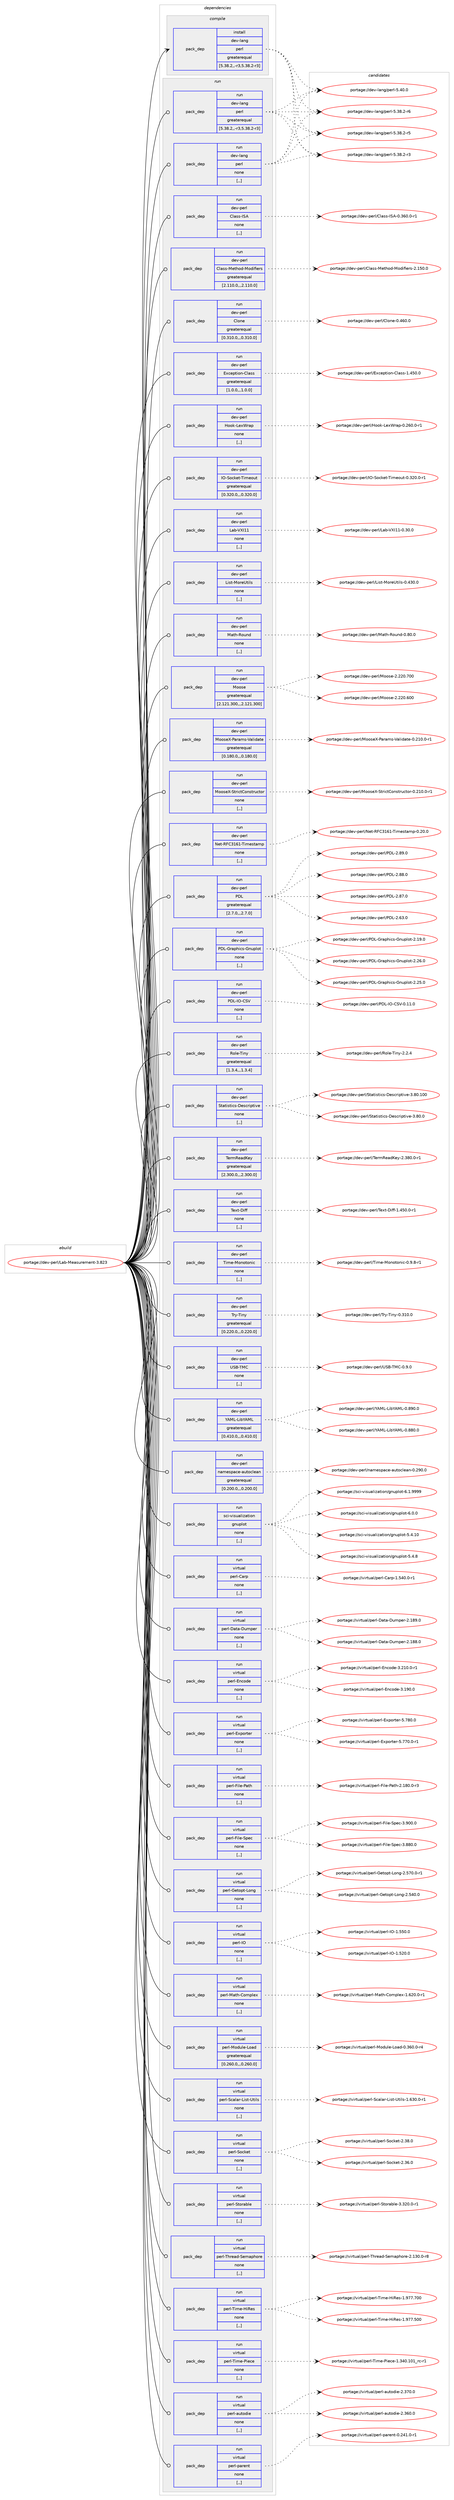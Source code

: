 digraph prolog {

# *************
# Graph options
# *************

newrank=true;
concentrate=true;
compound=true;
graph [rankdir=LR,fontname=Helvetica,fontsize=10,ranksep=1.5];#, ranksep=2.5, nodesep=0.2];
edge  [arrowhead=vee];
node  [fontname=Helvetica,fontsize=10];

# **********
# The ebuild
# **********

subgraph cluster_leftcol {
color=gray;
label=<<i>ebuild</i>>;
id [label="portage://dev-perl/Lab-Measurement-3.823", color=red, width=4, href="../dev-perl/Lab-Measurement-3.823.svg"];
}

# ****************
# The dependencies
# ****************

subgraph cluster_midcol {
color=gray;
label=<<i>dependencies</i>>;
subgraph cluster_compile {
fillcolor="#eeeeee";
style=filled;
label=<<i>compile</i>>;
subgraph pack101261 {
dependency132438 [label=<<TABLE BORDER="0" CELLBORDER="1" CELLSPACING="0" CELLPADDING="4" WIDTH="220"><TR><TD ROWSPAN="6" CELLPADDING="30">pack_dep</TD></TR><TR><TD WIDTH="110">install</TD></TR><TR><TD>dev-lang</TD></TR><TR><TD>perl</TD></TR><TR><TD>greaterequal</TD></TR><TR><TD>[5.38.2,,-r3,5.38.2-r3]</TD></TR></TABLE>>, shape=none, color=blue];
}
id:e -> dependency132438:w [weight=20,style="solid",arrowhead="vee"];
}
subgraph cluster_compileandrun {
fillcolor="#eeeeee";
style=filled;
label=<<i>compile and run</i>>;
}
subgraph cluster_run {
fillcolor="#eeeeee";
style=filled;
label=<<i>run</i>>;
subgraph pack101262 {
dependency132439 [label=<<TABLE BORDER="0" CELLBORDER="1" CELLSPACING="0" CELLPADDING="4" WIDTH="220"><TR><TD ROWSPAN="6" CELLPADDING="30">pack_dep</TD></TR><TR><TD WIDTH="110">run</TD></TR><TR><TD>dev-lang</TD></TR><TR><TD>perl</TD></TR><TR><TD>greaterequal</TD></TR><TR><TD>[5.38.2,,-r3,5.38.2-r3]</TD></TR></TABLE>>, shape=none, color=blue];
}
id:e -> dependency132439:w [weight=20,style="solid",arrowhead="odot"];
subgraph pack101263 {
dependency132440 [label=<<TABLE BORDER="0" CELLBORDER="1" CELLSPACING="0" CELLPADDING="4" WIDTH="220"><TR><TD ROWSPAN="6" CELLPADDING="30">pack_dep</TD></TR><TR><TD WIDTH="110">run</TD></TR><TR><TD>dev-lang</TD></TR><TR><TD>perl</TD></TR><TR><TD>none</TD></TR><TR><TD>[,,]</TD></TR></TABLE>>, shape=none, color=blue];
}
id:e -> dependency132440:w [weight=20,style="solid",arrowhead="odot"];
subgraph pack101264 {
dependency132441 [label=<<TABLE BORDER="0" CELLBORDER="1" CELLSPACING="0" CELLPADDING="4" WIDTH="220"><TR><TD ROWSPAN="6" CELLPADDING="30">pack_dep</TD></TR><TR><TD WIDTH="110">run</TD></TR><TR><TD>dev-perl</TD></TR><TR><TD>Class-ISA</TD></TR><TR><TD>none</TD></TR><TR><TD>[,,]</TD></TR></TABLE>>, shape=none, color=blue];
}
id:e -> dependency132441:w [weight=20,style="solid",arrowhead="odot"];
subgraph pack101265 {
dependency132442 [label=<<TABLE BORDER="0" CELLBORDER="1" CELLSPACING="0" CELLPADDING="4" WIDTH="220"><TR><TD ROWSPAN="6" CELLPADDING="30">pack_dep</TD></TR><TR><TD WIDTH="110">run</TD></TR><TR><TD>dev-perl</TD></TR><TR><TD>Class-Method-Modifiers</TD></TR><TR><TD>greaterequal</TD></TR><TR><TD>[2.110.0,,,2.110.0]</TD></TR></TABLE>>, shape=none, color=blue];
}
id:e -> dependency132442:w [weight=20,style="solid",arrowhead="odot"];
subgraph pack101266 {
dependency132443 [label=<<TABLE BORDER="0" CELLBORDER="1" CELLSPACING="0" CELLPADDING="4" WIDTH="220"><TR><TD ROWSPAN="6" CELLPADDING="30">pack_dep</TD></TR><TR><TD WIDTH="110">run</TD></TR><TR><TD>dev-perl</TD></TR><TR><TD>Clone</TD></TR><TR><TD>greaterequal</TD></TR><TR><TD>[0.310.0,,,0.310.0]</TD></TR></TABLE>>, shape=none, color=blue];
}
id:e -> dependency132443:w [weight=20,style="solid",arrowhead="odot"];
subgraph pack101267 {
dependency132444 [label=<<TABLE BORDER="0" CELLBORDER="1" CELLSPACING="0" CELLPADDING="4" WIDTH="220"><TR><TD ROWSPAN="6" CELLPADDING="30">pack_dep</TD></TR><TR><TD WIDTH="110">run</TD></TR><TR><TD>dev-perl</TD></TR><TR><TD>Exception-Class</TD></TR><TR><TD>greaterequal</TD></TR><TR><TD>[1.0.0,,,1.0.0]</TD></TR></TABLE>>, shape=none, color=blue];
}
id:e -> dependency132444:w [weight=20,style="solid",arrowhead="odot"];
subgraph pack101268 {
dependency132445 [label=<<TABLE BORDER="0" CELLBORDER="1" CELLSPACING="0" CELLPADDING="4" WIDTH="220"><TR><TD ROWSPAN="6" CELLPADDING="30">pack_dep</TD></TR><TR><TD WIDTH="110">run</TD></TR><TR><TD>dev-perl</TD></TR><TR><TD>Hook-LexWrap</TD></TR><TR><TD>none</TD></TR><TR><TD>[,,]</TD></TR></TABLE>>, shape=none, color=blue];
}
id:e -> dependency132445:w [weight=20,style="solid",arrowhead="odot"];
subgraph pack101269 {
dependency132446 [label=<<TABLE BORDER="0" CELLBORDER="1" CELLSPACING="0" CELLPADDING="4" WIDTH="220"><TR><TD ROWSPAN="6" CELLPADDING="30">pack_dep</TD></TR><TR><TD WIDTH="110">run</TD></TR><TR><TD>dev-perl</TD></TR><TR><TD>IO-Socket-Timeout</TD></TR><TR><TD>greaterequal</TD></TR><TR><TD>[0.320.0,,,0.320.0]</TD></TR></TABLE>>, shape=none, color=blue];
}
id:e -> dependency132446:w [weight=20,style="solid",arrowhead="odot"];
subgraph pack101270 {
dependency132447 [label=<<TABLE BORDER="0" CELLBORDER="1" CELLSPACING="0" CELLPADDING="4" WIDTH="220"><TR><TD ROWSPAN="6" CELLPADDING="30">pack_dep</TD></TR><TR><TD WIDTH="110">run</TD></TR><TR><TD>dev-perl</TD></TR><TR><TD>Lab-VXI11</TD></TR><TR><TD>none</TD></TR><TR><TD>[,,]</TD></TR></TABLE>>, shape=none, color=blue];
}
id:e -> dependency132447:w [weight=20,style="solid",arrowhead="odot"];
subgraph pack101271 {
dependency132448 [label=<<TABLE BORDER="0" CELLBORDER="1" CELLSPACING="0" CELLPADDING="4" WIDTH="220"><TR><TD ROWSPAN="6" CELLPADDING="30">pack_dep</TD></TR><TR><TD WIDTH="110">run</TD></TR><TR><TD>dev-perl</TD></TR><TR><TD>List-MoreUtils</TD></TR><TR><TD>none</TD></TR><TR><TD>[,,]</TD></TR></TABLE>>, shape=none, color=blue];
}
id:e -> dependency132448:w [weight=20,style="solid",arrowhead="odot"];
subgraph pack101272 {
dependency132449 [label=<<TABLE BORDER="0" CELLBORDER="1" CELLSPACING="0" CELLPADDING="4" WIDTH="220"><TR><TD ROWSPAN="6" CELLPADDING="30">pack_dep</TD></TR><TR><TD WIDTH="110">run</TD></TR><TR><TD>dev-perl</TD></TR><TR><TD>Math-Round</TD></TR><TR><TD>none</TD></TR><TR><TD>[,,]</TD></TR></TABLE>>, shape=none, color=blue];
}
id:e -> dependency132449:w [weight=20,style="solid",arrowhead="odot"];
subgraph pack101273 {
dependency132450 [label=<<TABLE BORDER="0" CELLBORDER="1" CELLSPACING="0" CELLPADDING="4" WIDTH="220"><TR><TD ROWSPAN="6" CELLPADDING="30">pack_dep</TD></TR><TR><TD WIDTH="110">run</TD></TR><TR><TD>dev-perl</TD></TR><TR><TD>Moose</TD></TR><TR><TD>greaterequal</TD></TR><TR><TD>[2.121.300,,,2.121.300]</TD></TR></TABLE>>, shape=none, color=blue];
}
id:e -> dependency132450:w [weight=20,style="solid",arrowhead="odot"];
subgraph pack101274 {
dependency132451 [label=<<TABLE BORDER="0" CELLBORDER="1" CELLSPACING="0" CELLPADDING="4" WIDTH="220"><TR><TD ROWSPAN="6" CELLPADDING="30">pack_dep</TD></TR><TR><TD WIDTH="110">run</TD></TR><TR><TD>dev-perl</TD></TR><TR><TD>MooseX-Params-Validate</TD></TR><TR><TD>greaterequal</TD></TR><TR><TD>[0.180.0,,,0.180.0]</TD></TR></TABLE>>, shape=none, color=blue];
}
id:e -> dependency132451:w [weight=20,style="solid",arrowhead="odot"];
subgraph pack101275 {
dependency132452 [label=<<TABLE BORDER="0" CELLBORDER="1" CELLSPACING="0" CELLPADDING="4" WIDTH="220"><TR><TD ROWSPAN="6" CELLPADDING="30">pack_dep</TD></TR><TR><TD WIDTH="110">run</TD></TR><TR><TD>dev-perl</TD></TR><TR><TD>MooseX-StrictConstructor</TD></TR><TR><TD>none</TD></TR><TR><TD>[,,]</TD></TR></TABLE>>, shape=none, color=blue];
}
id:e -> dependency132452:w [weight=20,style="solid",arrowhead="odot"];
subgraph pack101276 {
dependency132453 [label=<<TABLE BORDER="0" CELLBORDER="1" CELLSPACING="0" CELLPADDING="4" WIDTH="220"><TR><TD ROWSPAN="6" CELLPADDING="30">pack_dep</TD></TR><TR><TD WIDTH="110">run</TD></TR><TR><TD>dev-perl</TD></TR><TR><TD>Net-RFC3161-Timestamp</TD></TR><TR><TD>none</TD></TR><TR><TD>[,,]</TD></TR></TABLE>>, shape=none, color=blue];
}
id:e -> dependency132453:w [weight=20,style="solid",arrowhead="odot"];
subgraph pack101277 {
dependency132454 [label=<<TABLE BORDER="0" CELLBORDER="1" CELLSPACING="0" CELLPADDING="4" WIDTH="220"><TR><TD ROWSPAN="6" CELLPADDING="30">pack_dep</TD></TR><TR><TD WIDTH="110">run</TD></TR><TR><TD>dev-perl</TD></TR><TR><TD>PDL</TD></TR><TR><TD>greaterequal</TD></TR><TR><TD>[2.7.0,,,2.7.0]</TD></TR></TABLE>>, shape=none, color=blue];
}
id:e -> dependency132454:w [weight=20,style="solid",arrowhead="odot"];
subgraph pack101278 {
dependency132455 [label=<<TABLE BORDER="0" CELLBORDER="1" CELLSPACING="0" CELLPADDING="4" WIDTH="220"><TR><TD ROWSPAN="6" CELLPADDING="30">pack_dep</TD></TR><TR><TD WIDTH="110">run</TD></TR><TR><TD>dev-perl</TD></TR><TR><TD>PDL-Graphics-Gnuplot</TD></TR><TR><TD>none</TD></TR><TR><TD>[,,]</TD></TR></TABLE>>, shape=none, color=blue];
}
id:e -> dependency132455:w [weight=20,style="solid",arrowhead="odot"];
subgraph pack101279 {
dependency132456 [label=<<TABLE BORDER="0" CELLBORDER="1" CELLSPACING="0" CELLPADDING="4" WIDTH="220"><TR><TD ROWSPAN="6" CELLPADDING="30">pack_dep</TD></TR><TR><TD WIDTH="110">run</TD></TR><TR><TD>dev-perl</TD></TR><TR><TD>PDL-IO-CSV</TD></TR><TR><TD>none</TD></TR><TR><TD>[,,]</TD></TR></TABLE>>, shape=none, color=blue];
}
id:e -> dependency132456:w [weight=20,style="solid",arrowhead="odot"];
subgraph pack101280 {
dependency132457 [label=<<TABLE BORDER="0" CELLBORDER="1" CELLSPACING="0" CELLPADDING="4" WIDTH="220"><TR><TD ROWSPAN="6" CELLPADDING="30">pack_dep</TD></TR><TR><TD WIDTH="110">run</TD></TR><TR><TD>dev-perl</TD></TR><TR><TD>Role-Tiny</TD></TR><TR><TD>greaterequal</TD></TR><TR><TD>[1.3.4,,,1.3.4]</TD></TR></TABLE>>, shape=none, color=blue];
}
id:e -> dependency132457:w [weight=20,style="solid",arrowhead="odot"];
subgraph pack101281 {
dependency132458 [label=<<TABLE BORDER="0" CELLBORDER="1" CELLSPACING="0" CELLPADDING="4" WIDTH="220"><TR><TD ROWSPAN="6" CELLPADDING="30">pack_dep</TD></TR><TR><TD WIDTH="110">run</TD></TR><TR><TD>dev-perl</TD></TR><TR><TD>Statistics-Descriptive</TD></TR><TR><TD>none</TD></TR><TR><TD>[,,]</TD></TR></TABLE>>, shape=none, color=blue];
}
id:e -> dependency132458:w [weight=20,style="solid",arrowhead="odot"];
subgraph pack101282 {
dependency132459 [label=<<TABLE BORDER="0" CELLBORDER="1" CELLSPACING="0" CELLPADDING="4" WIDTH="220"><TR><TD ROWSPAN="6" CELLPADDING="30">pack_dep</TD></TR><TR><TD WIDTH="110">run</TD></TR><TR><TD>dev-perl</TD></TR><TR><TD>TermReadKey</TD></TR><TR><TD>greaterequal</TD></TR><TR><TD>[2.300.0,,,2.300.0]</TD></TR></TABLE>>, shape=none, color=blue];
}
id:e -> dependency132459:w [weight=20,style="solid",arrowhead="odot"];
subgraph pack101283 {
dependency132460 [label=<<TABLE BORDER="0" CELLBORDER="1" CELLSPACING="0" CELLPADDING="4" WIDTH="220"><TR><TD ROWSPAN="6" CELLPADDING="30">pack_dep</TD></TR><TR><TD WIDTH="110">run</TD></TR><TR><TD>dev-perl</TD></TR><TR><TD>Text-Diff</TD></TR><TR><TD>none</TD></TR><TR><TD>[,,]</TD></TR></TABLE>>, shape=none, color=blue];
}
id:e -> dependency132460:w [weight=20,style="solid",arrowhead="odot"];
subgraph pack101284 {
dependency132461 [label=<<TABLE BORDER="0" CELLBORDER="1" CELLSPACING="0" CELLPADDING="4" WIDTH="220"><TR><TD ROWSPAN="6" CELLPADDING="30">pack_dep</TD></TR><TR><TD WIDTH="110">run</TD></TR><TR><TD>dev-perl</TD></TR><TR><TD>Time-Monotonic</TD></TR><TR><TD>none</TD></TR><TR><TD>[,,]</TD></TR></TABLE>>, shape=none, color=blue];
}
id:e -> dependency132461:w [weight=20,style="solid",arrowhead="odot"];
subgraph pack101285 {
dependency132462 [label=<<TABLE BORDER="0" CELLBORDER="1" CELLSPACING="0" CELLPADDING="4" WIDTH="220"><TR><TD ROWSPAN="6" CELLPADDING="30">pack_dep</TD></TR><TR><TD WIDTH="110">run</TD></TR><TR><TD>dev-perl</TD></TR><TR><TD>Try-Tiny</TD></TR><TR><TD>greaterequal</TD></TR><TR><TD>[0.220.0,,,0.220.0]</TD></TR></TABLE>>, shape=none, color=blue];
}
id:e -> dependency132462:w [weight=20,style="solid",arrowhead="odot"];
subgraph pack101286 {
dependency132463 [label=<<TABLE BORDER="0" CELLBORDER="1" CELLSPACING="0" CELLPADDING="4" WIDTH="220"><TR><TD ROWSPAN="6" CELLPADDING="30">pack_dep</TD></TR><TR><TD WIDTH="110">run</TD></TR><TR><TD>dev-perl</TD></TR><TR><TD>USB-TMC</TD></TR><TR><TD>none</TD></TR><TR><TD>[,,]</TD></TR></TABLE>>, shape=none, color=blue];
}
id:e -> dependency132463:w [weight=20,style="solid",arrowhead="odot"];
subgraph pack101287 {
dependency132464 [label=<<TABLE BORDER="0" CELLBORDER="1" CELLSPACING="0" CELLPADDING="4" WIDTH="220"><TR><TD ROWSPAN="6" CELLPADDING="30">pack_dep</TD></TR><TR><TD WIDTH="110">run</TD></TR><TR><TD>dev-perl</TD></TR><TR><TD>YAML-LibYAML</TD></TR><TR><TD>greaterequal</TD></TR><TR><TD>[0.410.0,,,0.410.0]</TD></TR></TABLE>>, shape=none, color=blue];
}
id:e -> dependency132464:w [weight=20,style="solid",arrowhead="odot"];
subgraph pack101288 {
dependency132465 [label=<<TABLE BORDER="0" CELLBORDER="1" CELLSPACING="0" CELLPADDING="4" WIDTH="220"><TR><TD ROWSPAN="6" CELLPADDING="30">pack_dep</TD></TR><TR><TD WIDTH="110">run</TD></TR><TR><TD>dev-perl</TD></TR><TR><TD>namespace-autoclean</TD></TR><TR><TD>greaterequal</TD></TR><TR><TD>[0.200.0,,,0.200.0]</TD></TR></TABLE>>, shape=none, color=blue];
}
id:e -> dependency132465:w [weight=20,style="solid",arrowhead="odot"];
subgraph pack101289 {
dependency132466 [label=<<TABLE BORDER="0" CELLBORDER="1" CELLSPACING="0" CELLPADDING="4" WIDTH="220"><TR><TD ROWSPAN="6" CELLPADDING="30">pack_dep</TD></TR><TR><TD WIDTH="110">run</TD></TR><TR><TD>sci-visualization</TD></TR><TR><TD>gnuplot</TD></TR><TR><TD>none</TD></TR><TR><TD>[,,]</TD></TR></TABLE>>, shape=none, color=blue];
}
id:e -> dependency132466:w [weight=20,style="solid",arrowhead="odot"];
subgraph pack101290 {
dependency132467 [label=<<TABLE BORDER="0" CELLBORDER="1" CELLSPACING="0" CELLPADDING="4" WIDTH="220"><TR><TD ROWSPAN="6" CELLPADDING="30">pack_dep</TD></TR><TR><TD WIDTH="110">run</TD></TR><TR><TD>virtual</TD></TR><TR><TD>perl-Carp</TD></TR><TR><TD>none</TD></TR><TR><TD>[,,]</TD></TR></TABLE>>, shape=none, color=blue];
}
id:e -> dependency132467:w [weight=20,style="solid",arrowhead="odot"];
subgraph pack101291 {
dependency132468 [label=<<TABLE BORDER="0" CELLBORDER="1" CELLSPACING="0" CELLPADDING="4" WIDTH="220"><TR><TD ROWSPAN="6" CELLPADDING="30">pack_dep</TD></TR><TR><TD WIDTH="110">run</TD></TR><TR><TD>virtual</TD></TR><TR><TD>perl-Data-Dumper</TD></TR><TR><TD>none</TD></TR><TR><TD>[,,]</TD></TR></TABLE>>, shape=none, color=blue];
}
id:e -> dependency132468:w [weight=20,style="solid",arrowhead="odot"];
subgraph pack101292 {
dependency132469 [label=<<TABLE BORDER="0" CELLBORDER="1" CELLSPACING="0" CELLPADDING="4" WIDTH="220"><TR><TD ROWSPAN="6" CELLPADDING="30">pack_dep</TD></TR><TR><TD WIDTH="110">run</TD></TR><TR><TD>virtual</TD></TR><TR><TD>perl-Encode</TD></TR><TR><TD>none</TD></TR><TR><TD>[,,]</TD></TR></TABLE>>, shape=none, color=blue];
}
id:e -> dependency132469:w [weight=20,style="solid",arrowhead="odot"];
subgraph pack101293 {
dependency132470 [label=<<TABLE BORDER="0" CELLBORDER="1" CELLSPACING="0" CELLPADDING="4" WIDTH="220"><TR><TD ROWSPAN="6" CELLPADDING="30">pack_dep</TD></TR><TR><TD WIDTH="110">run</TD></TR><TR><TD>virtual</TD></TR><TR><TD>perl-Exporter</TD></TR><TR><TD>none</TD></TR><TR><TD>[,,]</TD></TR></TABLE>>, shape=none, color=blue];
}
id:e -> dependency132470:w [weight=20,style="solid",arrowhead="odot"];
subgraph pack101294 {
dependency132471 [label=<<TABLE BORDER="0" CELLBORDER="1" CELLSPACING="0" CELLPADDING="4" WIDTH="220"><TR><TD ROWSPAN="6" CELLPADDING="30">pack_dep</TD></TR><TR><TD WIDTH="110">run</TD></TR><TR><TD>virtual</TD></TR><TR><TD>perl-File-Path</TD></TR><TR><TD>none</TD></TR><TR><TD>[,,]</TD></TR></TABLE>>, shape=none, color=blue];
}
id:e -> dependency132471:w [weight=20,style="solid",arrowhead="odot"];
subgraph pack101295 {
dependency132472 [label=<<TABLE BORDER="0" CELLBORDER="1" CELLSPACING="0" CELLPADDING="4" WIDTH="220"><TR><TD ROWSPAN="6" CELLPADDING="30">pack_dep</TD></TR><TR><TD WIDTH="110">run</TD></TR><TR><TD>virtual</TD></TR><TR><TD>perl-File-Spec</TD></TR><TR><TD>none</TD></TR><TR><TD>[,,]</TD></TR></TABLE>>, shape=none, color=blue];
}
id:e -> dependency132472:w [weight=20,style="solid",arrowhead="odot"];
subgraph pack101296 {
dependency132473 [label=<<TABLE BORDER="0" CELLBORDER="1" CELLSPACING="0" CELLPADDING="4" WIDTH="220"><TR><TD ROWSPAN="6" CELLPADDING="30">pack_dep</TD></TR><TR><TD WIDTH="110">run</TD></TR><TR><TD>virtual</TD></TR><TR><TD>perl-Getopt-Long</TD></TR><TR><TD>none</TD></TR><TR><TD>[,,]</TD></TR></TABLE>>, shape=none, color=blue];
}
id:e -> dependency132473:w [weight=20,style="solid",arrowhead="odot"];
subgraph pack101297 {
dependency132474 [label=<<TABLE BORDER="0" CELLBORDER="1" CELLSPACING="0" CELLPADDING="4" WIDTH="220"><TR><TD ROWSPAN="6" CELLPADDING="30">pack_dep</TD></TR><TR><TD WIDTH="110">run</TD></TR><TR><TD>virtual</TD></TR><TR><TD>perl-IO</TD></TR><TR><TD>none</TD></TR><TR><TD>[,,]</TD></TR></TABLE>>, shape=none, color=blue];
}
id:e -> dependency132474:w [weight=20,style="solid",arrowhead="odot"];
subgraph pack101298 {
dependency132475 [label=<<TABLE BORDER="0" CELLBORDER="1" CELLSPACING="0" CELLPADDING="4" WIDTH="220"><TR><TD ROWSPAN="6" CELLPADDING="30">pack_dep</TD></TR><TR><TD WIDTH="110">run</TD></TR><TR><TD>virtual</TD></TR><TR><TD>perl-Math-Complex</TD></TR><TR><TD>none</TD></TR><TR><TD>[,,]</TD></TR></TABLE>>, shape=none, color=blue];
}
id:e -> dependency132475:w [weight=20,style="solid",arrowhead="odot"];
subgraph pack101299 {
dependency132476 [label=<<TABLE BORDER="0" CELLBORDER="1" CELLSPACING="0" CELLPADDING="4" WIDTH="220"><TR><TD ROWSPAN="6" CELLPADDING="30">pack_dep</TD></TR><TR><TD WIDTH="110">run</TD></TR><TR><TD>virtual</TD></TR><TR><TD>perl-Module-Load</TD></TR><TR><TD>greaterequal</TD></TR><TR><TD>[0.260.0,,,0.260.0]</TD></TR></TABLE>>, shape=none, color=blue];
}
id:e -> dependency132476:w [weight=20,style="solid",arrowhead="odot"];
subgraph pack101300 {
dependency132477 [label=<<TABLE BORDER="0" CELLBORDER="1" CELLSPACING="0" CELLPADDING="4" WIDTH="220"><TR><TD ROWSPAN="6" CELLPADDING="30">pack_dep</TD></TR><TR><TD WIDTH="110">run</TD></TR><TR><TD>virtual</TD></TR><TR><TD>perl-Scalar-List-Utils</TD></TR><TR><TD>none</TD></TR><TR><TD>[,,]</TD></TR></TABLE>>, shape=none, color=blue];
}
id:e -> dependency132477:w [weight=20,style="solid",arrowhead="odot"];
subgraph pack101301 {
dependency132478 [label=<<TABLE BORDER="0" CELLBORDER="1" CELLSPACING="0" CELLPADDING="4" WIDTH="220"><TR><TD ROWSPAN="6" CELLPADDING="30">pack_dep</TD></TR><TR><TD WIDTH="110">run</TD></TR><TR><TD>virtual</TD></TR><TR><TD>perl-Socket</TD></TR><TR><TD>none</TD></TR><TR><TD>[,,]</TD></TR></TABLE>>, shape=none, color=blue];
}
id:e -> dependency132478:w [weight=20,style="solid",arrowhead="odot"];
subgraph pack101302 {
dependency132479 [label=<<TABLE BORDER="0" CELLBORDER="1" CELLSPACING="0" CELLPADDING="4" WIDTH="220"><TR><TD ROWSPAN="6" CELLPADDING="30">pack_dep</TD></TR><TR><TD WIDTH="110">run</TD></TR><TR><TD>virtual</TD></TR><TR><TD>perl-Storable</TD></TR><TR><TD>none</TD></TR><TR><TD>[,,]</TD></TR></TABLE>>, shape=none, color=blue];
}
id:e -> dependency132479:w [weight=20,style="solid",arrowhead="odot"];
subgraph pack101303 {
dependency132480 [label=<<TABLE BORDER="0" CELLBORDER="1" CELLSPACING="0" CELLPADDING="4" WIDTH="220"><TR><TD ROWSPAN="6" CELLPADDING="30">pack_dep</TD></TR><TR><TD WIDTH="110">run</TD></TR><TR><TD>virtual</TD></TR><TR><TD>perl-Thread-Semaphore</TD></TR><TR><TD>none</TD></TR><TR><TD>[,,]</TD></TR></TABLE>>, shape=none, color=blue];
}
id:e -> dependency132480:w [weight=20,style="solid",arrowhead="odot"];
subgraph pack101304 {
dependency132481 [label=<<TABLE BORDER="0" CELLBORDER="1" CELLSPACING="0" CELLPADDING="4" WIDTH="220"><TR><TD ROWSPAN="6" CELLPADDING="30">pack_dep</TD></TR><TR><TD WIDTH="110">run</TD></TR><TR><TD>virtual</TD></TR><TR><TD>perl-Time-HiRes</TD></TR><TR><TD>none</TD></TR><TR><TD>[,,]</TD></TR></TABLE>>, shape=none, color=blue];
}
id:e -> dependency132481:w [weight=20,style="solid",arrowhead="odot"];
subgraph pack101305 {
dependency132482 [label=<<TABLE BORDER="0" CELLBORDER="1" CELLSPACING="0" CELLPADDING="4" WIDTH="220"><TR><TD ROWSPAN="6" CELLPADDING="30">pack_dep</TD></TR><TR><TD WIDTH="110">run</TD></TR><TR><TD>virtual</TD></TR><TR><TD>perl-Time-Piece</TD></TR><TR><TD>none</TD></TR><TR><TD>[,,]</TD></TR></TABLE>>, shape=none, color=blue];
}
id:e -> dependency132482:w [weight=20,style="solid",arrowhead="odot"];
subgraph pack101306 {
dependency132483 [label=<<TABLE BORDER="0" CELLBORDER="1" CELLSPACING="0" CELLPADDING="4" WIDTH="220"><TR><TD ROWSPAN="6" CELLPADDING="30">pack_dep</TD></TR><TR><TD WIDTH="110">run</TD></TR><TR><TD>virtual</TD></TR><TR><TD>perl-autodie</TD></TR><TR><TD>none</TD></TR><TR><TD>[,,]</TD></TR></TABLE>>, shape=none, color=blue];
}
id:e -> dependency132483:w [weight=20,style="solid",arrowhead="odot"];
subgraph pack101307 {
dependency132484 [label=<<TABLE BORDER="0" CELLBORDER="1" CELLSPACING="0" CELLPADDING="4" WIDTH="220"><TR><TD ROWSPAN="6" CELLPADDING="30">pack_dep</TD></TR><TR><TD WIDTH="110">run</TD></TR><TR><TD>virtual</TD></TR><TR><TD>perl-parent</TD></TR><TR><TD>none</TD></TR><TR><TD>[,,]</TD></TR></TABLE>>, shape=none, color=blue];
}
id:e -> dependency132484:w [weight=20,style="solid",arrowhead="odot"];
}
}

# **************
# The candidates
# **************

subgraph cluster_choices {
rank=same;
color=gray;
label=<<i>candidates</i>>;

subgraph choice101261 {
color=black;
nodesep=1;
choice10010111845108971101034711210111410845534652484648 [label="portage://dev-lang/perl-5.40.0", color=red, width=4,href="../dev-lang/perl-5.40.0.svg"];
choice100101118451089711010347112101114108455346515646504511454 [label="portage://dev-lang/perl-5.38.2-r6", color=red, width=4,href="../dev-lang/perl-5.38.2-r6.svg"];
choice100101118451089711010347112101114108455346515646504511453 [label="portage://dev-lang/perl-5.38.2-r5", color=red, width=4,href="../dev-lang/perl-5.38.2-r5.svg"];
choice100101118451089711010347112101114108455346515646504511451 [label="portage://dev-lang/perl-5.38.2-r3", color=red, width=4,href="../dev-lang/perl-5.38.2-r3.svg"];
dependency132438:e -> choice10010111845108971101034711210111410845534652484648:w [style=dotted,weight="100"];
dependency132438:e -> choice100101118451089711010347112101114108455346515646504511454:w [style=dotted,weight="100"];
dependency132438:e -> choice100101118451089711010347112101114108455346515646504511453:w [style=dotted,weight="100"];
dependency132438:e -> choice100101118451089711010347112101114108455346515646504511451:w [style=dotted,weight="100"];
}
subgraph choice101262 {
color=black;
nodesep=1;
choice10010111845108971101034711210111410845534652484648 [label="portage://dev-lang/perl-5.40.0", color=red, width=4,href="../dev-lang/perl-5.40.0.svg"];
choice100101118451089711010347112101114108455346515646504511454 [label="portage://dev-lang/perl-5.38.2-r6", color=red, width=4,href="../dev-lang/perl-5.38.2-r6.svg"];
choice100101118451089711010347112101114108455346515646504511453 [label="portage://dev-lang/perl-5.38.2-r5", color=red, width=4,href="../dev-lang/perl-5.38.2-r5.svg"];
choice100101118451089711010347112101114108455346515646504511451 [label="portage://dev-lang/perl-5.38.2-r3", color=red, width=4,href="../dev-lang/perl-5.38.2-r3.svg"];
dependency132439:e -> choice10010111845108971101034711210111410845534652484648:w [style=dotted,weight="100"];
dependency132439:e -> choice100101118451089711010347112101114108455346515646504511454:w [style=dotted,weight="100"];
dependency132439:e -> choice100101118451089711010347112101114108455346515646504511453:w [style=dotted,weight="100"];
dependency132439:e -> choice100101118451089711010347112101114108455346515646504511451:w [style=dotted,weight="100"];
}
subgraph choice101263 {
color=black;
nodesep=1;
choice10010111845108971101034711210111410845534652484648 [label="portage://dev-lang/perl-5.40.0", color=red, width=4,href="../dev-lang/perl-5.40.0.svg"];
choice100101118451089711010347112101114108455346515646504511454 [label="portage://dev-lang/perl-5.38.2-r6", color=red, width=4,href="../dev-lang/perl-5.38.2-r6.svg"];
choice100101118451089711010347112101114108455346515646504511453 [label="portage://dev-lang/perl-5.38.2-r5", color=red, width=4,href="../dev-lang/perl-5.38.2-r5.svg"];
choice100101118451089711010347112101114108455346515646504511451 [label="portage://dev-lang/perl-5.38.2-r3", color=red, width=4,href="../dev-lang/perl-5.38.2-r3.svg"];
dependency132440:e -> choice10010111845108971101034711210111410845534652484648:w [style=dotted,weight="100"];
dependency132440:e -> choice100101118451089711010347112101114108455346515646504511454:w [style=dotted,weight="100"];
dependency132440:e -> choice100101118451089711010347112101114108455346515646504511453:w [style=dotted,weight="100"];
dependency132440:e -> choice100101118451089711010347112101114108455346515646504511451:w [style=dotted,weight="100"];
}
subgraph choice101264 {
color=black;
nodesep=1;
choice100101118451121011141084767108971151154573836545484651544846484511449 [label="portage://dev-perl/Class-ISA-0.360.0-r1", color=red, width=4,href="../dev-perl/Class-ISA-0.360.0-r1.svg"];
dependency132441:e -> choice100101118451121011141084767108971151154573836545484651544846484511449:w [style=dotted,weight="100"];
}
subgraph choice101265 {
color=black;
nodesep=1;
choice10010111845112101114108476710897115115457710111610411110045771111001051021051011141154550464953484648 [label="portage://dev-perl/Class-Method-Modifiers-2.150.0", color=red, width=4,href="../dev-perl/Class-Method-Modifiers-2.150.0.svg"];
dependency132442:e -> choice10010111845112101114108476710897115115457710111610411110045771111001051021051011141154550464953484648:w [style=dotted,weight="100"];
}
subgraph choice101266 {
color=black;
nodesep=1;
choice1001011184511210111410847671081111101014548465254484648 [label="portage://dev-perl/Clone-0.460.0", color=red, width=4,href="../dev-perl/Clone-0.460.0.svg"];
dependency132443:e -> choice1001011184511210111410847671081111101014548465254484648:w [style=dotted,weight="100"];
}
subgraph choice101267 {
color=black;
nodesep=1;
choice100101118451121011141084769120991011121161051111104567108971151154549465253484648 [label="portage://dev-perl/Exception-Class-1.450.0", color=red, width=4,href="../dev-perl/Exception-Class-1.450.0.svg"];
dependency132444:e -> choice100101118451121011141084769120991011121161051111104567108971151154549465253484648:w [style=dotted,weight="100"];
}
subgraph choice101268 {
color=black;
nodesep=1;
choice1001011184511210111410847721111111074576101120871149711245484650544846484511449 [label="portage://dev-perl/Hook-LexWrap-0.260.0-r1", color=red, width=4,href="../dev-perl/Hook-LexWrap-0.260.0-r1.svg"];
dependency132445:e -> choice1001011184511210111410847721111111074576101120871149711245484650544846484511449:w [style=dotted,weight="100"];
}
subgraph choice101269 {
color=black;
nodesep=1;
choice10010111845112101114108477379458311199107101116458410510910111111711645484651504846484511449 [label="portage://dev-perl/IO-Socket-Timeout-0.320.0-r1", color=red, width=4,href="../dev-perl/IO-Socket-Timeout-0.320.0-r1.svg"];
dependency132446:e -> choice10010111845112101114108477379458311199107101116458410510910111111711645484651504846484511449:w [style=dotted,weight="100"];
}
subgraph choice101270 {
color=black;
nodesep=1;
choice100101118451121011141084776979845868873494945484651484648 [label="portage://dev-perl/Lab-VXI11-0.30.0", color=red, width=4,href="../dev-perl/Lab-VXI11-0.30.0.svg"];
dependency132447:e -> choice100101118451121011141084776979845868873494945484651484648:w [style=dotted,weight="100"];
}
subgraph choice101271 {
color=black;
nodesep=1;
choice1001011184511210111410847761051151164577111114101851161051081154548465251484648 [label="portage://dev-perl/List-MoreUtils-0.430.0", color=red, width=4,href="../dev-perl/List-MoreUtils-0.430.0.svg"];
dependency132448:e -> choice1001011184511210111410847761051151164577111114101851161051081154548465251484648:w [style=dotted,weight="100"];
}
subgraph choice101272 {
color=black;
nodesep=1;
choice10010111845112101114108477797116104458211111711010045484656484648 [label="portage://dev-perl/Math-Round-0.80.0", color=red, width=4,href="../dev-perl/Math-Round-0.80.0.svg"];
dependency132449:e -> choice10010111845112101114108477797116104458211111711010045484656484648:w [style=dotted,weight="100"];
}
subgraph choice101273 {
color=black;
nodesep=1;
choice10010111845112101114108477711111111510145504650504846554848 [label="portage://dev-perl/Moose-2.220.700", color=red, width=4,href="../dev-perl/Moose-2.220.700.svg"];
choice10010111845112101114108477711111111510145504650504846544848 [label="portage://dev-perl/Moose-2.220.600", color=red, width=4,href="../dev-perl/Moose-2.220.600.svg"];
dependency132450:e -> choice10010111845112101114108477711111111510145504650504846554848:w [style=dotted,weight="100"];
dependency132450:e -> choice10010111845112101114108477711111111510145504650504846544848:w [style=dotted,weight="100"];
}
subgraph choice101274 {
color=black;
nodesep=1;
choice10010111845112101114108477711111111510188458097114971091154586971081051009711610145484650494846484511449 [label="portage://dev-perl/MooseX-Params-Validate-0.210.0-r1", color=red, width=4,href="../dev-perl/MooseX-Params-Validate-0.210.0-r1.svg"];
dependency132451:e -> choice10010111845112101114108477711111111510188458097114971091154586971081051009711610145484650494846484511449:w [style=dotted,weight="100"];
}
subgraph choice101275 {
color=black;
nodesep=1;
choice10010111845112101114108477711111111510188458311611410599116671111101151161141179911611111445484650494846484511449 [label="portage://dev-perl/MooseX-StrictConstructor-0.210.0-r1", color=red, width=4,href="../dev-perl/MooseX-StrictConstructor-0.210.0-r1.svg"];
dependency132452:e -> choice10010111845112101114108477711111111510188458311611410599116671111101151161141179911611111445484650494846484511449:w [style=dotted,weight="100"];
}
subgraph choice101276 {
color=black;
nodesep=1;
choice100101118451121011141084778101116458270675149544945841051091011151169710911245484650484648 [label="portage://dev-perl/Net-RFC3161-Timestamp-0.20.0", color=red, width=4,href="../dev-perl/Net-RFC3161-Timestamp-0.20.0.svg"];
dependency132453:e -> choice100101118451121011141084778101116458270675149544945841051091011151169710911245484650484648:w [style=dotted,weight="100"];
}
subgraph choice101277 {
color=black;
nodesep=1;
choice100101118451121011141084780687645504656574648 [label="portage://dev-perl/PDL-2.89.0", color=red, width=4,href="../dev-perl/PDL-2.89.0.svg"];
choice100101118451121011141084780687645504656564648 [label="portage://dev-perl/PDL-2.88.0", color=red, width=4,href="../dev-perl/PDL-2.88.0.svg"];
choice100101118451121011141084780687645504656554648 [label="portage://dev-perl/PDL-2.87.0", color=red, width=4,href="../dev-perl/PDL-2.87.0.svg"];
choice100101118451121011141084780687645504654514648 [label="portage://dev-perl/PDL-2.63.0", color=red, width=4,href="../dev-perl/PDL-2.63.0.svg"];
dependency132454:e -> choice100101118451121011141084780687645504656574648:w [style=dotted,weight="100"];
dependency132454:e -> choice100101118451121011141084780687645504656564648:w [style=dotted,weight="100"];
dependency132454:e -> choice100101118451121011141084780687645504656554648:w [style=dotted,weight="100"];
dependency132454:e -> choice100101118451121011141084780687645504654514648:w [style=dotted,weight="100"];
}
subgraph choice101278 {
color=black;
nodesep=1;
choice100101118451121011141084780687645711149711210410599115457111011711210811111645504650544648 [label="portage://dev-perl/PDL-Graphics-Gnuplot-2.26.0", color=red, width=4,href="../dev-perl/PDL-Graphics-Gnuplot-2.26.0.svg"];
choice100101118451121011141084780687645711149711210410599115457111011711210811111645504650534648 [label="portage://dev-perl/PDL-Graphics-Gnuplot-2.25.0", color=red, width=4,href="../dev-perl/PDL-Graphics-Gnuplot-2.25.0.svg"];
choice100101118451121011141084780687645711149711210410599115457111011711210811111645504649574648 [label="portage://dev-perl/PDL-Graphics-Gnuplot-2.19.0", color=red, width=4,href="../dev-perl/PDL-Graphics-Gnuplot-2.19.0.svg"];
dependency132455:e -> choice100101118451121011141084780687645711149711210410599115457111011711210811111645504650544648:w [style=dotted,weight="100"];
dependency132455:e -> choice100101118451121011141084780687645711149711210410599115457111011711210811111645504650534648:w [style=dotted,weight="100"];
dependency132455:e -> choice100101118451121011141084780687645711149711210410599115457111011711210811111645504649574648:w [style=dotted,weight="100"];
}
subgraph choice101279 {
color=black;
nodesep=1;
choice10010111845112101114108478068764573794567838645484649494648 [label="portage://dev-perl/PDL-IO-CSV-0.11.0", color=red, width=4,href="../dev-perl/PDL-IO-CSV-0.11.0.svg"];
dependency132456:e -> choice10010111845112101114108478068764573794567838645484649494648:w [style=dotted,weight="100"];
}
subgraph choice101280 {
color=black;
nodesep=1;
choice1001011184511210111410847821111081014584105110121455046504652 [label="portage://dev-perl/Role-Tiny-2.2.4", color=red, width=4,href="../dev-perl/Role-Tiny-2.2.4.svg"];
dependency132457:e -> choice1001011184511210111410847821111081014584105110121455046504652:w [style=dotted,weight="100"];
}
subgraph choice101281 {
color=black;
nodesep=1;
choice1001011184511210111410847831169711610511511610599115456810111599114105112116105118101455146564846494848 [label="portage://dev-perl/Statistics-Descriptive-3.80.100", color=red, width=4,href="../dev-perl/Statistics-Descriptive-3.80.100.svg"];
choice100101118451121011141084783116971161051151161059911545681011159911410511211610511810145514656484648 [label="portage://dev-perl/Statistics-Descriptive-3.80.0", color=red, width=4,href="../dev-perl/Statistics-Descriptive-3.80.0.svg"];
dependency132458:e -> choice1001011184511210111410847831169711610511511610599115456810111599114105112116105118101455146564846494848:w [style=dotted,weight="100"];
dependency132458:e -> choice100101118451121011141084783116971161051151161059911545681011159911410511211610511810145514656484648:w [style=dotted,weight="100"];
}
subgraph choice101282 {
color=black;
nodesep=1;
choice10010111845112101114108478410111410982101971007510112145504651564846484511449 [label="portage://dev-perl/TermReadKey-2.380.0-r1", color=red, width=4,href="../dev-perl/TermReadKey-2.380.0-r1.svg"];
dependency132459:e -> choice10010111845112101114108478410111410982101971007510112145504651564846484511449:w [style=dotted,weight="100"];
}
subgraph choice101283 {
color=black;
nodesep=1;
choice100101118451121011141084784101120116456810510210245494652534846484511449 [label="portage://dev-perl/Text-Diff-1.450.0-r1", color=red, width=4,href="../dev-perl/Text-Diff-1.450.0-r1.svg"];
dependency132460:e -> choice100101118451121011141084784101120116456810510210245494652534846484511449:w [style=dotted,weight="100"];
}
subgraph choice101284 {
color=black;
nodesep=1;
choice1001011184511210111410847841051091014577111110111116111110105994548465746564511449 [label="portage://dev-perl/Time-Monotonic-0.9.8-r1", color=red, width=4,href="../dev-perl/Time-Monotonic-0.9.8-r1.svg"];
dependency132461:e -> choice1001011184511210111410847841051091014577111110111116111110105994548465746564511449:w [style=dotted,weight="100"];
}
subgraph choice101285 {
color=black;
nodesep=1;
choice10010111845112101114108478411412145841051101214548465149484648 [label="portage://dev-perl/Try-Tiny-0.310.0", color=red, width=4,href="../dev-perl/Try-Tiny-0.310.0.svg"];
dependency132462:e -> choice10010111845112101114108478411412145841051101214548465149484648:w [style=dotted,weight="100"];
}
subgraph choice101286 {
color=black;
nodesep=1;
choice100101118451121011141084785836645847767454846574648 [label="portage://dev-perl/USB-TMC-0.9.0", color=red, width=4,href="../dev-perl/USB-TMC-0.9.0.svg"];
dependency132463:e -> choice100101118451121011141084785836645847767454846574648:w [style=dotted,weight="100"];
}
subgraph choice101287 {
color=black;
nodesep=1;
choice100101118451121011141084789657776457610598896577764548465657484648 [label="portage://dev-perl/YAML-LibYAML-0.890.0", color=red, width=4,href="../dev-perl/YAML-LibYAML-0.890.0.svg"];
choice100101118451121011141084789657776457610598896577764548465656484648 [label="portage://dev-perl/YAML-LibYAML-0.880.0", color=red, width=4,href="../dev-perl/YAML-LibYAML-0.880.0.svg"];
dependency132464:e -> choice100101118451121011141084789657776457610598896577764548465657484648:w [style=dotted,weight="100"];
dependency132464:e -> choice100101118451121011141084789657776457610598896577764548465656484648:w [style=dotted,weight="100"];
}
subgraph choice101288 {
color=black;
nodesep=1;
choice1001011184511210111410847110971091011151129799101459711711611199108101971104548465057484648 [label="portage://dev-perl/namespace-autoclean-0.290.0", color=red, width=4,href="../dev-perl/namespace-autoclean-0.290.0.svg"];
dependency132465:e -> choice1001011184511210111410847110971091011151129799101459711711611199108101971104548465057484648:w [style=dotted,weight="100"];
}
subgraph choice101289 {
color=black;
nodesep=1;
choice1159910545118105115117971081051229711610511111047103110117112108111116455446494657575757 [label="portage://sci-visualization/gnuplot-6.1.9999", color=red, width=4,href="../sci-visualization/gnuplot-6.1.9999.svg"];
choice1159910545118105115117971081051229711610511111047103110117112108111116455446484648 [label="portage://sci-visualization/gnuplot-6.0.0", color=red, width=4,href="../sci-visualization/gnuplot-6.0.0.svg"];
choice115991054511810511511797108105122971161051111104710311011711210811111645534652464948 [label="portage://sci-visualization/gnuplot-5.4.10", color=red, width=4,href="../sci-visualization/gnuplot-5.4.10.svg"];
choice1159910545118105115117971081051229711610511111047103110117112108111116455346524656 [label="portage://sci-visualization/gnuplot-5.4.8", color=red, width=4,href="../sci-visualization/gnuplot-5.4.8.svg"];
dependency132466:e -> choice1159910545118105115117971081051229711610511111047103110117112108111116455446494657575757:w [style=dotted,weight="100"];
dependency132466:e -> choice1159910545118105115117971081051229711610511111047103110117112108111116455446484648:w [style=dotted,weight="100"];
dependency132466:e -> choice115991054511810511511797108105122971161051111104710311011711210811111645534652464948:w [style=dotted,weight="100"];
dependency132466:e -> choice1159910545118105115117971081051229711610511111047103110117112108111116455346524656:w [style=dotted,weight="100"];
}
subgraph choice101290 {
color=black;
nodesep=1;
choice118105114116117971084711210111410845679711411245494653524846484511449 [label="portage://virtual/perl-Carp-1.540.0-r1", color=red, width=4,href="../virtual/perl-Carp-1.540.0-r1.svg"];
dependency132467:e -> choice118105114116117971084711210111410845679711411245494653524846484511449:w [style=dotted,weight="100"];
}
subgraph choice101291 {
color=black;
nodesep=1;
choice11810511411611797108471121011141084568971169745681171091121011144550464956574648 [label="portage://virtual/perl-Data-Dumper-2.189.0", color=red, width=4,href="../virtual/perl-Data-Dumper-2.189.0.svg"];
choice11810511411611797108471121011141084568971169745681171091121011144550464956564648 [label="portage://virtual/perl-Data-Dumper-2.188.0", color=red, width=4,href="../virtual/perl-Data-Dumper-2.188.0.svg"];
dependency132468:e -> choice11810511411611797108471121011141084568971169745681171091121011144550464956574648:w [style=dotted,weight="100"];
dependency132468:e -> choice11810511411611797108471121011141084568971169745681171091121011144550464956564648:w [style=dotted,weight="100"];
}
subgraph choice101292 {
color=black;
nodesep=1;
choice118105114116117971084711210111410845691109911110010145514650494846484511449 [label="portage://virtual/perl-Encode-3.210.0-r1", color=red, width=4,href="../virtual/perl-Encode-3.210.0-r1.svg"];
choice11810511411611797108471121011141084569110991111001014551464957484648 [label="portage://virtual/perl-Encode-3.190.0", color=red, width=4,href="../virtual/perl-Encode-3.190.0.svg"];
dependency132469:e -> choice118105114116117971084711210111410845691109911110010145514650494846484511449:w [style=dotted,weight="100"];
dependency132469:e -> choice11810511411611797108471121011141084569110991111001014551464957484648:w [style=dotted,weight="100"];
}
subgraph choice101293 {
color=black;
nodesep=1;
choice118105114116117971084711210111410845691201121111141161011144553465556484648 [label="portage://virtual/perl-Exporter-5.780.0", color=red, width=4,href="../virtual/perl-Exporter-5.780.0.svg"];
choice1181051141161179710847112101114108456912011211111411610111445534655554846484511449 [label="portage://virtual/perl-Exporter-5.770.0-r1", color=red, width=4,href="../virtual/perl-Exporter-5.770.0-r1.svg"];
dependency132470:e -> choice118105114116117971084711210111410845691201121111141161011144553465556484648:w [style=dotted,weight="100"];
dependency132470:e -> choice1181051141161179710847112101114108456912011211111411610111445534655554846484511449:w [style=dotted,weight="100"];
}
subgraph choice101294 {
color=black;
nodesep=1;
choice1181051141161179710847112101114108457010510810145809711610445504649564846484511451 [label="portage://virtual/perl-File-Path-2.180.0-r3", color=red, width=4,href="../virtual/perl-File-Path-2.180.0-r3.svg"];
dependency132471:e -> choice1181051141161179710847112101114108457010510810145809711610445504649564846484511451:w [style=dotted,weight="100"];
}
subgraph choice101295 {
color=black;
nodesep=1;
choice118105114116117971084711210111410845701051081014583112101994551465748484648 [label="portage://virtual/perl-File-Spec-3.900.0", color=red, width=4,href="../virtual/perl-File-Spec-3.900.0.svg"];
choice118105114116117971084711210111410845701051081014583112101994551465656484648 [label="portage://virtual/perl-File-Spec-3.880.0", color=red, width=4,href="../virtual/perl-File-Spec-3.880.0.svg"];
dependency132472:e -> choice118105114116117971084711210111410845701051081014583112101994551465748484648:w [style=dotted,weight="100"];
dependency132472:e -> choice118105114116117971084711210111410845701051081014583112101994551465656484648:w [style=dotted,weight="100"];
}
subgraph choice101296 {
color=black;
nodesep=1;
choice11810511411611797108471121011141084571101116111112116457611111010345504653554846484511449 [label="portage://virtual/perl-Getopt-Long-2.570.0-r1", color=red, width=4,href="../virtual/perl-Getopt-Long-2.570.0-r1.svg"];
choice1181051141161179710847112101114108457110111611111211645761111101034550465352484648 [label="portage://virtual/perl-Getopt-Long-2.540.0", color=red, width=4,href="../virtual/perl-Getopt-Long-2.540.0.svg"];
dependency132473:e -> choice11810511411611797108471121011141084571101116111112116457611111010345504653554846484511449:w [style=dotted,weight="100"];
dependency132473:e -> choice1181051141161179710847112101114108457110111611111211645761111101034550465352484648:w [style=dotted,weight="100"];
}
subgraph choice101297 {
color=black;
nodesep=1;
choice11810511411611797108471121011141084573794549465353484648 [label="portage://virtual/perl-IO-1.550.0", color=red, width=4,href="../virtual/perl-IO-1.550.0.svg"];
choice11810511411611797108471121011141084573794549465350484648 [label="portage://virtual/perl-IO-1.520.0", color=red, width=4,href="../virtual/perl-IO-1.520.0.svg"];
dependency132474:e -> choice11810511411611797108471121011141084573794549465353484648:w [style=dotted,weight="100"];
dependency132474:e -> choice11810511411611797108471121011141084573794549465350484648:w [style=dotted,weight="100"];
}
subgraph choice101298 {
color=black;
nodesep=1;
choice1181051141161179710847112101114108457797116104456711110911210810112045494654504846484511449 [label="portage://virtual/perl-Math-Complex-1.620.0-r1", color=red, width=4,href="../virtual/perl-Math-Complex-1.620.0-r1.svg"];
dependency132475:e -> choice1181051141161179710847112101114108457797116104456711110911210810112045494654504846484511449:w [style=dotted,weight="100"];
}
subgraph choice101299 {
color=black;
nodesep=1;
choice1181051141161179710847112101114108457711110011710810145761119710045484651544846484511452 [label="portage://virtual/perl-Module-Load-0.360.0-r4", color=red, width=4,href="../virtual/perl-Module-Load-0.360.0-r4.svg"];
dependency132476:e -> choice1181051141161179710847112101114108457711110011710810145761119710045484651544846484511452:w [style=dotted,weight="100"];
}
subgraph choice101300 {
color=black;
nodesep=1;
choice118105114116117971084711210111410845839997108971144576105115116458511610510811545494654514846484511449 [label="portage://virtual/perl-Scalar-List-Utils-1.630.0-r1", color=red, width=4,href="../virtual/perl-Scalar-List-Utils-1.630.0-r1.svg"];
dependency132477:e -> choice118105114116117971084711210111410845839997108971144576105115116458511610510811545494654514846484511449:w [style=dotted,weight="100"];
}
subgraph choice101301 {
color=black;
nodesep=1;
choice118105114116117971084711210111410845831119910710111645504651564648 [label="portage://virtual/perl-Socket-2.38.0", color=red, width=4,href="../virtual/perl-Socket-2.38.0.svg"];
choice118105114116117971084711210111410845831119910710111645504651544648 [label="portage://virtual/perl-Socket-2.36.0", color=red, width=4,href="../virtual/perl-Socket-2.36.0.svg"];
dependency132478:e -> choice118105114116117971084711210111410845831119910710111645504651564648:w [style=dotted,weight="100"];
dependency132478:e -> choice118105114116117971084711210111410845831119910710111645504651544648:w [style=dotted,weight="100"];
}
subgraph choice101302 {
color=black;
nodesep=1;
choice11810511411611797108471121011141084583116111114979810810145514651504846484511449 [label="portage://virtual/perl-Storable-3.320.0-r1", color=red, width=4,href="../virtual/perl-Storable-3.320.0-r1.svg"];
dependency132479:e -> choice11810511411611797108471121011141084583116111114979810810145514651504846484511449:w [style=dotted,weight="100"];
}
subgraph choice101303 {
color=black;
nodesep=1;
choice118105114116117971084711210111410845841041141019710045831011099711210411111410145504649514846484511456 [label="portage://virtual/perl-Thread-Semaphore-2.130.0-r8", color=red, width=4,href="../virtual/perl-Thread-Semaphore-2.130.0-r8.svg"];
dependency132480:e -> choice118105114116117971084711210111410845841041141019710045831011099711210411111410145504649514846484511456:w [style=dotted,weight="100"];
}
subgraph choice101304 {
color=black;
nodesep=1;
choice1181051141161179710847112101114108458410510910145721058210111545494657555546554848 [label="portage://virtual/perl-Time-HiRes-1.977.700", color=red, width=4,href="../virtual/perl-Time-HiRes-1.977.700.svg"];
choice1181051141161179710847112101114108458410510910145721058210111545494657555546534848 [label="portage://virtual/perl-Time-HiRes-1.977.500", color=red, width=4,href="../virtual/perl-Time-HiRes-1.977.500.svg"];
dependency132481:e -> choice1181051141161179710847112101114108458410510910145721058210111545494657555546554848:w [style=dotted,weight="100"];
dependency132481:e -> choice1181051141161179710847112101114108458410510910145721058210111545494657555546534848:w [style=dotted,weight="100"];
}
subgraph choice101305 {
color=black;
nodesep=1;
choice118105114116117971084711210111410845841051091014580105101991014549465152484649484995114994511449 [label="portage://virtual/perl-Time-Piece-1.340.101_rc-r1", color=red, width=4,href="../virtual/perl-Time-Piece-1.340.101_rc-r1.svg"];
dependency132482:e -> choice118105114116117971084711210111410845841051091014580105101991014549465152484649484995114994511449:w [style=dotted,weight="100"];
}
subgraph choice101306 {
color=black;
nodesep=1;
choice118105114116117971084711210111410845971171161111001051014550465155484648 [label="portage://virtual/perl-autodie-2.370.0", color=red, width=4,href="../virtual/perl-autodie-2.370.0.svg"];
choice118105114116117971084711210111410845971171161111001051014550465154484648 [label="portage://virtual/perl-autodie-2.360.0", color=red, width=4,href="../virtual/perl-autodie-2.360.0.svg"];
dependency132483:e -> choice118105114116117971084711210111410845971171161111001051014550465155484648:w [style=dotted,weight="100"];
dependency132483:e -> choice118105114116117971084711210111410845971171161111001051014550465154484648:w [style=dotted,weight="100"];
}
subgraph choice101307 {
color=black;
nodesep=1;
choice1181051141161179710847112101114108451129711410111011645484650524946484511449 [label="portage://virtual/perl-parent-0.241.0-r1", color=red, width=4,href="../virtual/perl-parent-0.241.0-r1.svg"];
dependency132484:e -> choice1181051141161179710847112101114108451129711410111011645484650524946484511449:w [style=dotted,weight="100"];
}
}

}
